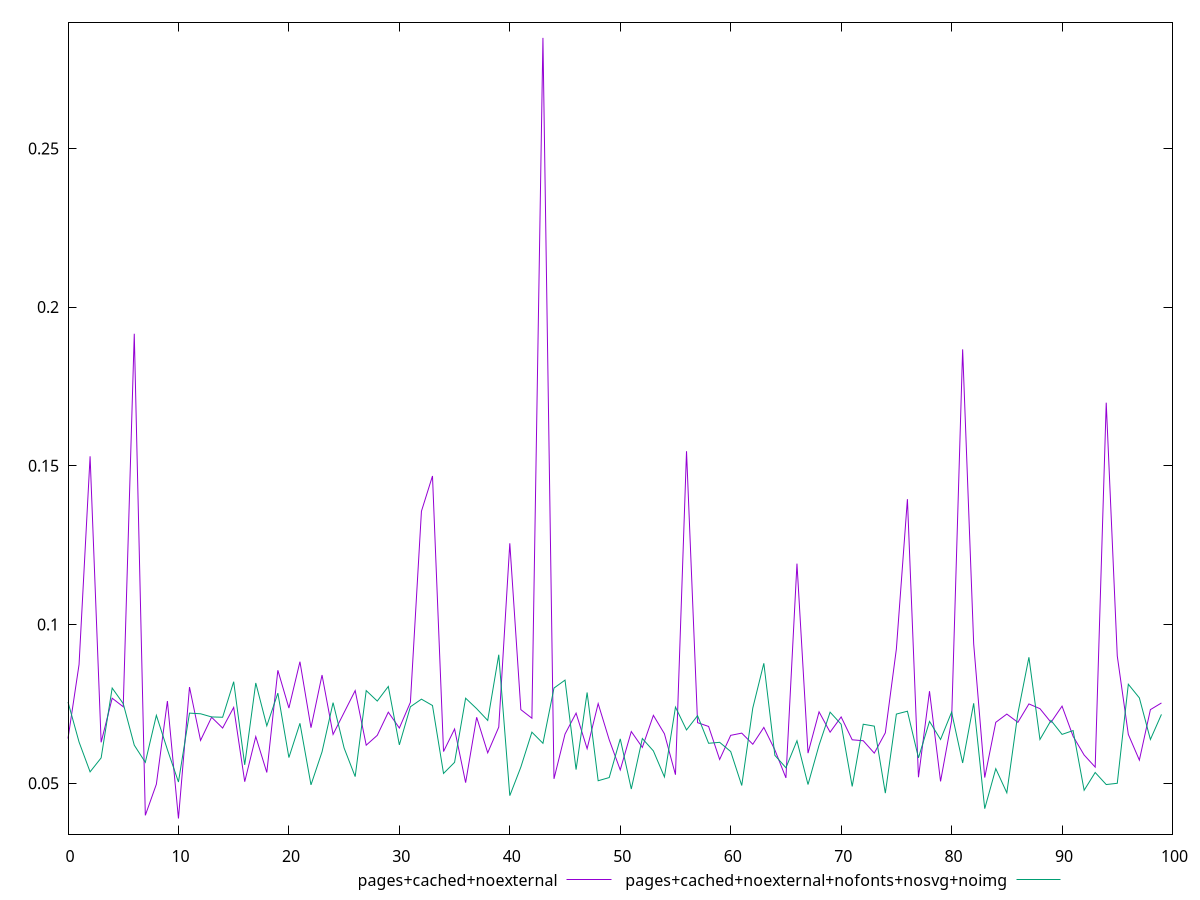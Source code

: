 $_pagesCachedNoexternal <<EOF
0.0641
0.08739999999999999
0.153
0.0629
0.0768
0.0741
0.1916
0.0399
0.049699999999999994
0.0759
0.038900000000000004
0.0803
0.0635
0.07079999999999999
0.0674
0.0739
0.050499999999999996
0.0647
0.0534
0.0856
0.0737
0.08829999999999999
0.0675
0.08409999999999998
0.0654
0.07229999999999999
0.0792
0.062
0.06509999999999999
0.07239999999999999
0.0674
0.0755
0.1357
0.14679999999999999
0.05999999999999999
0.0671
0.0502
0.07079999999999999
0.05959999999999999
0.0677
0.1256
0.0732
0.0705
0.28479999999999994
0.0514
0.0655
0.0721
0.060899999999999996
0.0751
0.0637
0.0542
0.0663
0.06130000000000001
0.07139999999999999
0.0656
0.0527
0.1546
0.0691
0.0679
0.057499999999999996
0.06509999999999999
0.0658
0.062299999999999994
0.06760000000000001
0.0605
0.0517
0.11919999999999997
0.0595
0.0725
0.0661
0.07089999999999999
0.0637
0.0634
0.0595
0.0659
0.09230000000000002
0.1395
0.0519
0.079
0.0506
0.06969999999999998
0.18669999999999998
0.09390000000000001
0.0518
0.0692
0.07179999999999999
0.0692
0.075
0.0735
0.0692
0.0743
0.0648
0.058899999999999994
0.0551
0.1699
0.0901
0.0654
0.05729999999999999
0.0732
0.07529999999999999
EOF
$_pagesCachedNoexternalNofontsNosvgNoimg <<EOF
0.0756
0.063
0.0536
0.057999999999999996
0.07999999999999999
0.0751
0.062
0.0566
0.07139999999999999
0.060599999999999994
0.0504
0.0721
0.07189999999999999
0.07089999999999999
0.07079999999999999
0.08199999999999999
0.05580000000000001
0.08159999999999999
0.0681
0.07840000000000001
0.05809999999999999
0.06889999999999999
0.0495
0.059899999999999995
0.07540000000000001
0.0611
0.0521
0.07919999999999999
0.0759
0.08049999999999999
0.062099999999999995
0.0741
0.0765
0.0745
0.05310000000000001
0.05659999999999999
0.0768
0.0735
0.0698
0.09050000000000001
0.0461
0.05510000000000001
0.0661
0.0626
0.08
0.08249999999999999
0.05430000000000001
0.0786
0.0508
0.0518
0.064
0.04819999999999999
0.0641
0.060200000000000004
0.052
0.074
0.0668
0.0713
0.0626
0.0629
0.05999999999999999
0.0493
0.0737
0.08779999999999999
0.05879999999999999
0.054900000000000004
0.0634
0.0496
0.062
0.07239999999999999
0.06860000000000001
0.048999999999999995
0.06860000000000001
0.068
0.0469
0.07179999999999999
0.07269999999999999
0.057999999999999996
0.06949999999999999
0.0638
0.07239999999999999
0.05639999999999999
0.07519999999999999
0.041999999999999996
0.0546
0.047
0.072
0.08969999999999999
0.0638
0.0698
0.0654
0.06659999999999999
0.047799999999999995
0.0534
0.0496
0.049999999999999996
0.0812
0.07690000000000001
0.0638
0.0717
EOF
set key outside below
set terminal pngcairo
set output "report_00006_2020-11-02T20-21-41.718Z/network-rtt/network-rtt_pages+cached+noexternal_pages+cached+noexternal+nofonts+nosvg+noimg.png"
set yrange [0.033982000000000005:0.2897179999999999]
plot $_pagesCachedNoexternal title "pages+cached+noexternal" with line ,$_pagesCachedNoexternalNofontsNosvgNoimg title "pages+cached+noexternal+nofonts+nosvg+noimg" with line ,
